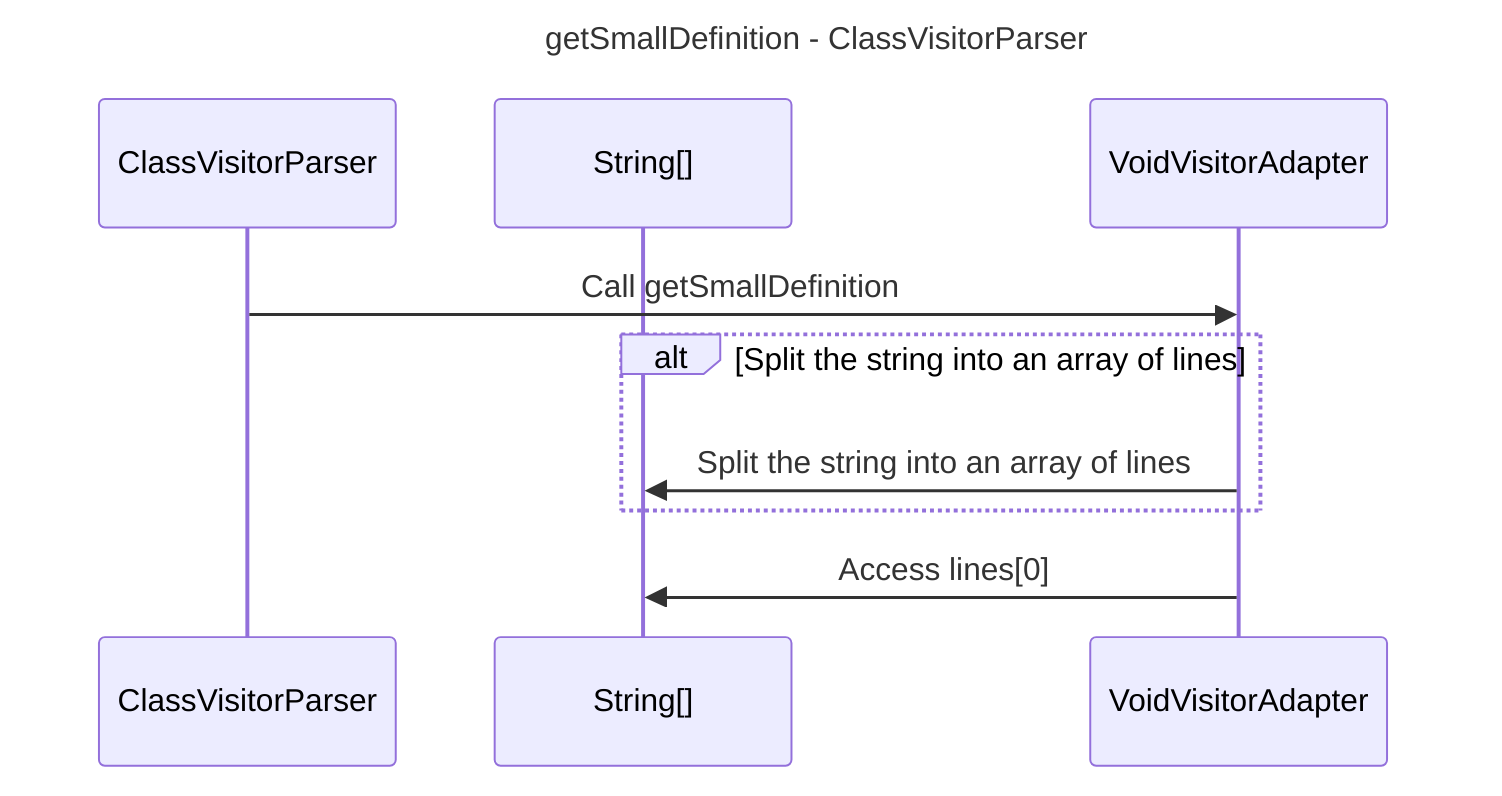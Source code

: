 ---
title: getSmallDefinition - ClassVisitorParser
---

sequenceDiagram
    participant ClassVisitorParser
    participant String[]
    participant VoidVisitorAdapter

    ClassVisitorParser ->> VoidVisitorAdapter: Call getSmallDefinition
    alt Split the string into an array of lines
        VoidVisitorAdapter ->> String[]: Split the string into an array of lines
    end
    VoidVisitorAdapter ->> String[]: Access lines[0]